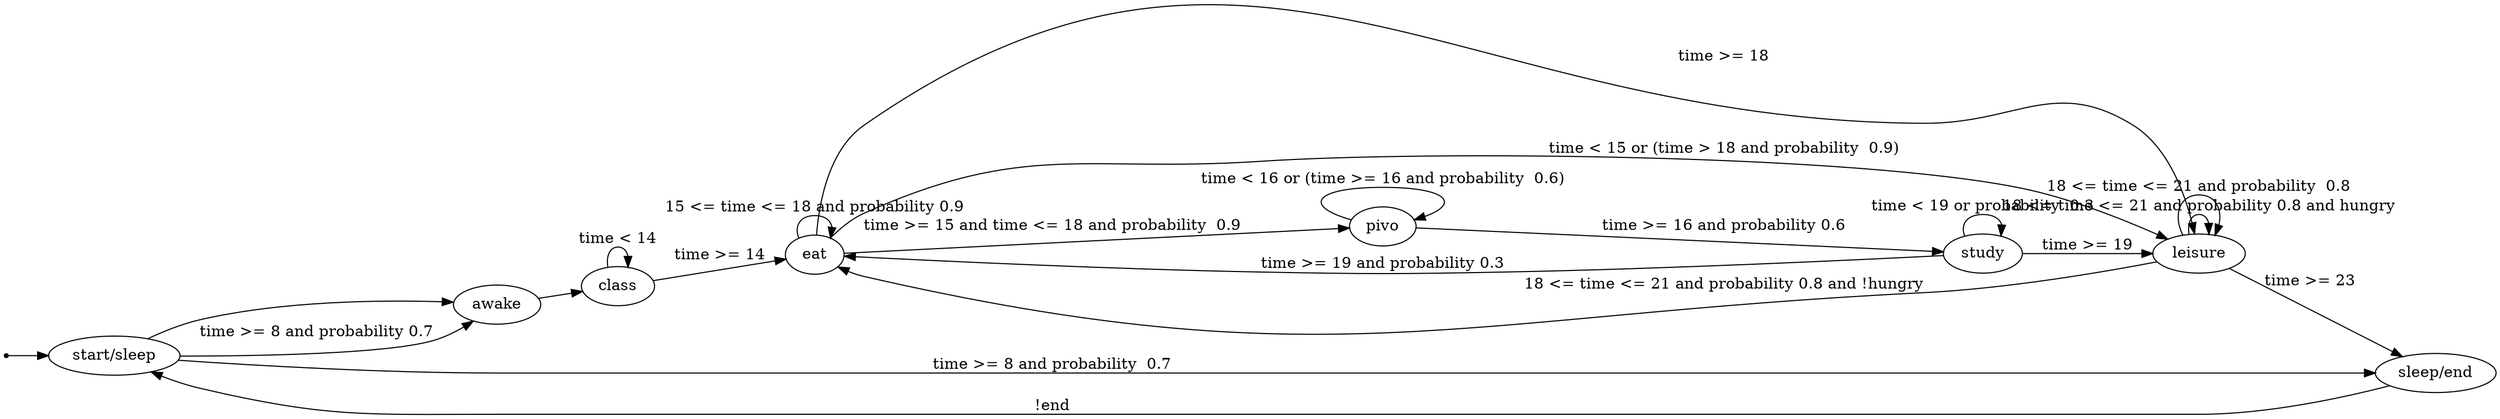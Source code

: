 digraph StudentDayFSM {
    rankdir=LR;

    start [shape=point];
    asleep [label="start/sleep"];
    awake [label="awake"];
    class [label="class"];
    eat [label="eat"];
    study [label="study"];
    leisure [label="leisure"];
    pivo [label="pivo"];
    sleep [label="sleep/end"];

    start -> asleep;
    asleep -> awake;
    awake -> class;
    class -> class [label="time < 14"];
    class -> eat [label="time >= 14"];
    eat -> eat [label="15 <= time <= 18 and probability 0.9"];
    eat -> leisure [label="time >= 18"];
    eat -> leisure [label="time < 15 or (time > 18 and probability  0.9)"];
    eat -> pivo [label="time >= 15 and time <= 18 and probability  0.9"];
    pivo -> pivo [label="time < 16 or (time >= 16 and probability  0.6)"];
    pivo -> study [label="time >= 16 and probability 0.6"];
    study -> study [label="time < 19 or probability  0.3"];
    study -> eat [label="time >= 19 and probability 0.3"];
    study -> leisure [label="time >= 19"];
    leisure -> leisure [label="18 <= time <= 21 and probability 0.8 and hungry"];
    leisure -> eat [label="18 <= time <= 21 and probability 0.8 and !hungry"];
    leisure -> sleep [label="time >= 23"];
    leisure -> leisure [label="18 <= time <= 21 and probability  0.8"];
    sleep -> asleep [label="!end"];
    asleep -> awake [label="time >= 8 and probability 0.7"];
    asleep -> sleep [label="time >= 8 and probability  0.7"];
}

